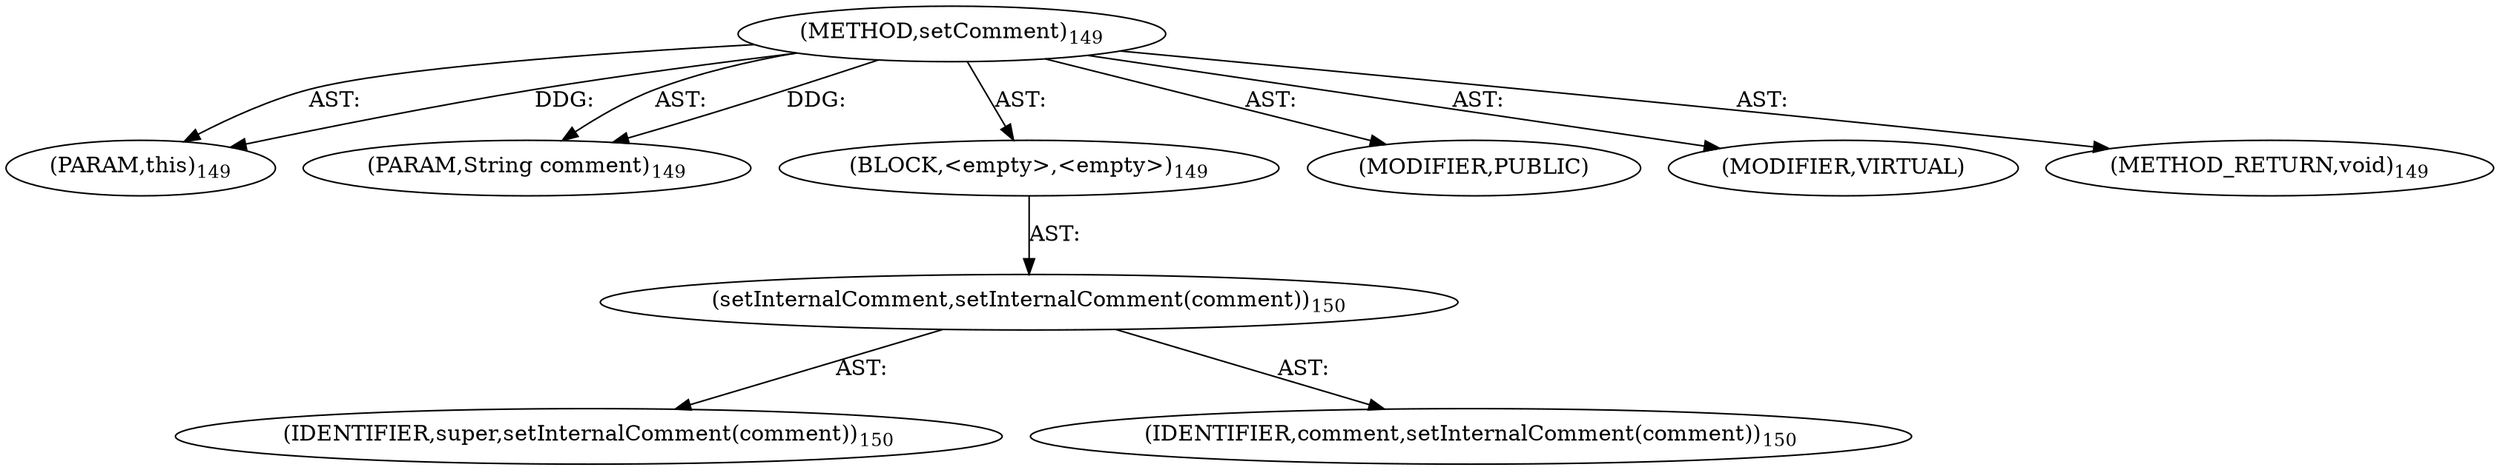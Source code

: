 digraph "setComment" {  
"111669149701" [label = <(METHOD,setComment)<SUB>149</SUB>> ]
"115964117000" [label = <(PARAM,this)<SUB>149</SUB>> ]
"115964117001" [label = <(PARAM,String comment)<SUB>149</SUB>> ]
"25769803783" [label = <(BLOCK,&lt;empty&gt;,&lt;empty&gt;)<SUB>149</SUB>> ]
"30064771109" [label = <(setInternalComment,setInternalComment(comment))<SUB>150</SUB>> ]
"68719476769" [label = <(IDENTIFIER,super,setInternalComment(comment))<SUB>150</SUB>> ]
"68719476770" [label = <(IDENTIFIER,comment,setInternalComment(comment))<SUB>150</SUB>> ]
"133143986187" [label = <(MODIFIER,PUBLIC)> ]
"133143986188" [label = <(MODIFIER,VIRTUAL)> ]
"128849018885" [label = <(METHOD_RETURN,void)<SUB>149</SUB>> ]
  "111669149701" -> "115964117000"  [ label = "AST: "] 
  "111669149701" -> "115964117001"  [ label = "AST: "] 
  "111669149701" -> "25769803783"  [ label = "AST: "] 
  "111669149701" -> "133143986187"  [ label = "AST: "] 
  "111669149701" -> "133143986188"  [ label = "AST: "] 
  "111669149701" -> "128849018885"  [ label = "AST: "] 
  "25769803783" -> "30064771109"  [ label = "AST: "] 
  "30064771109" -> "68719476769"  [ label = "AST: "] 
  "30064771109" -> "68719476770"  [ label = "AST: "] 
  "111669149701" -> "115964117000"  [ label = "DDG: "] 
  "111669149701" -> "115964117001"  [ label = "DDG: "] 
}
